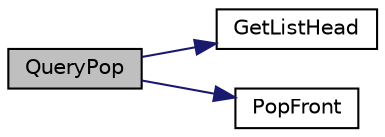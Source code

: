 digraph "QueryPop"
{
 // LATEX_PDF_SIZE
  edge [fontname="Helvetica",fontsize="10",labelfontname="Helvetica",labelfontsize="10"];
  node [fontname="Helvetica",fontsize="10",shape=record];
  rankdir="LR";
  Node1 [label="QueryPop",height=0.2,width=0.4,color="black", fillcolor="grey75", style="filled", fontcolor="black",tooltip=" "];
  Node1 -> Node2 [color="midnightblue",fontsize="10",style="solid",fontname="Helvetica"];
  Node2 [label="GetListHead",height=0.2,width=0.4,color="black", fillcolor="white", style="filled",URL="$_linked_list_8h.html#a1b21b0f04be1299d9f998c7be3734cbd",tooltip=" "];
  Node1 -> Node3 [color="midnightblue",fontsize="10",style="solid",fontname="Helvetica"];
  Node3 [label="PopFront",height=0.2,width=0.4,color="black", fillcolor="white", style="filled",URL="$_linked_list_8h.html#ad29fb767c2f5432d2530d9e5765a1680",tooltip=" "];
}

